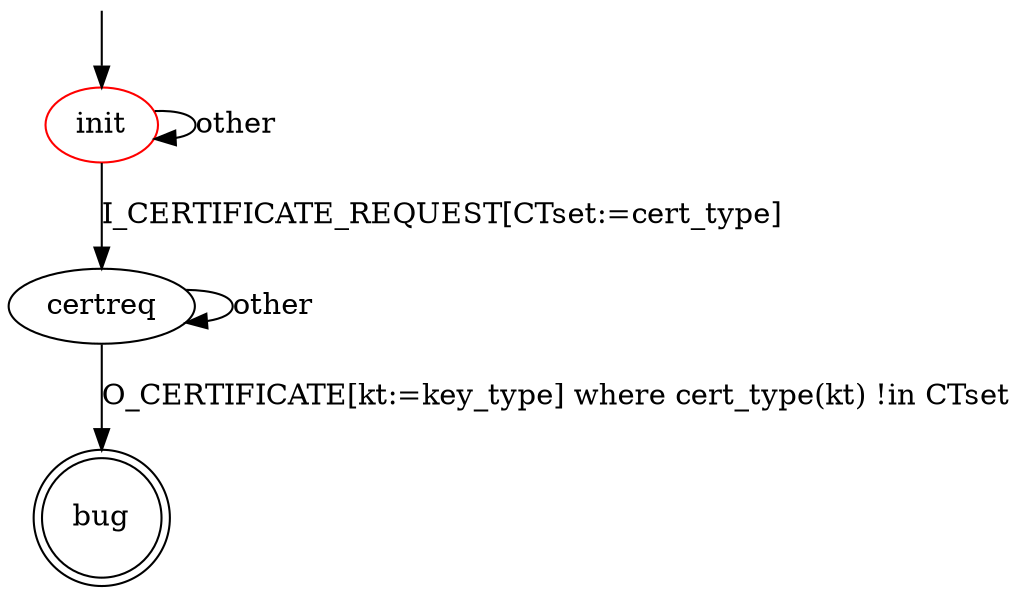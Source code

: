 digraph G {
label=""
init [color="red"]
bug [shape="doublecircle"]

init -> certreq [label="I_CERTIFICATE_REQUEST[CTset:=cert_type]"]
init -> init [label="other"]

certreq -> certreq [label="other"]
certreq -> bug [label="O_CERTIFICATE[kt:=key_type] where cert_type(kt) !in CTset"]

__start0 [label="" shape="none" width="0" height="0"];
__start0 -> init;
}
